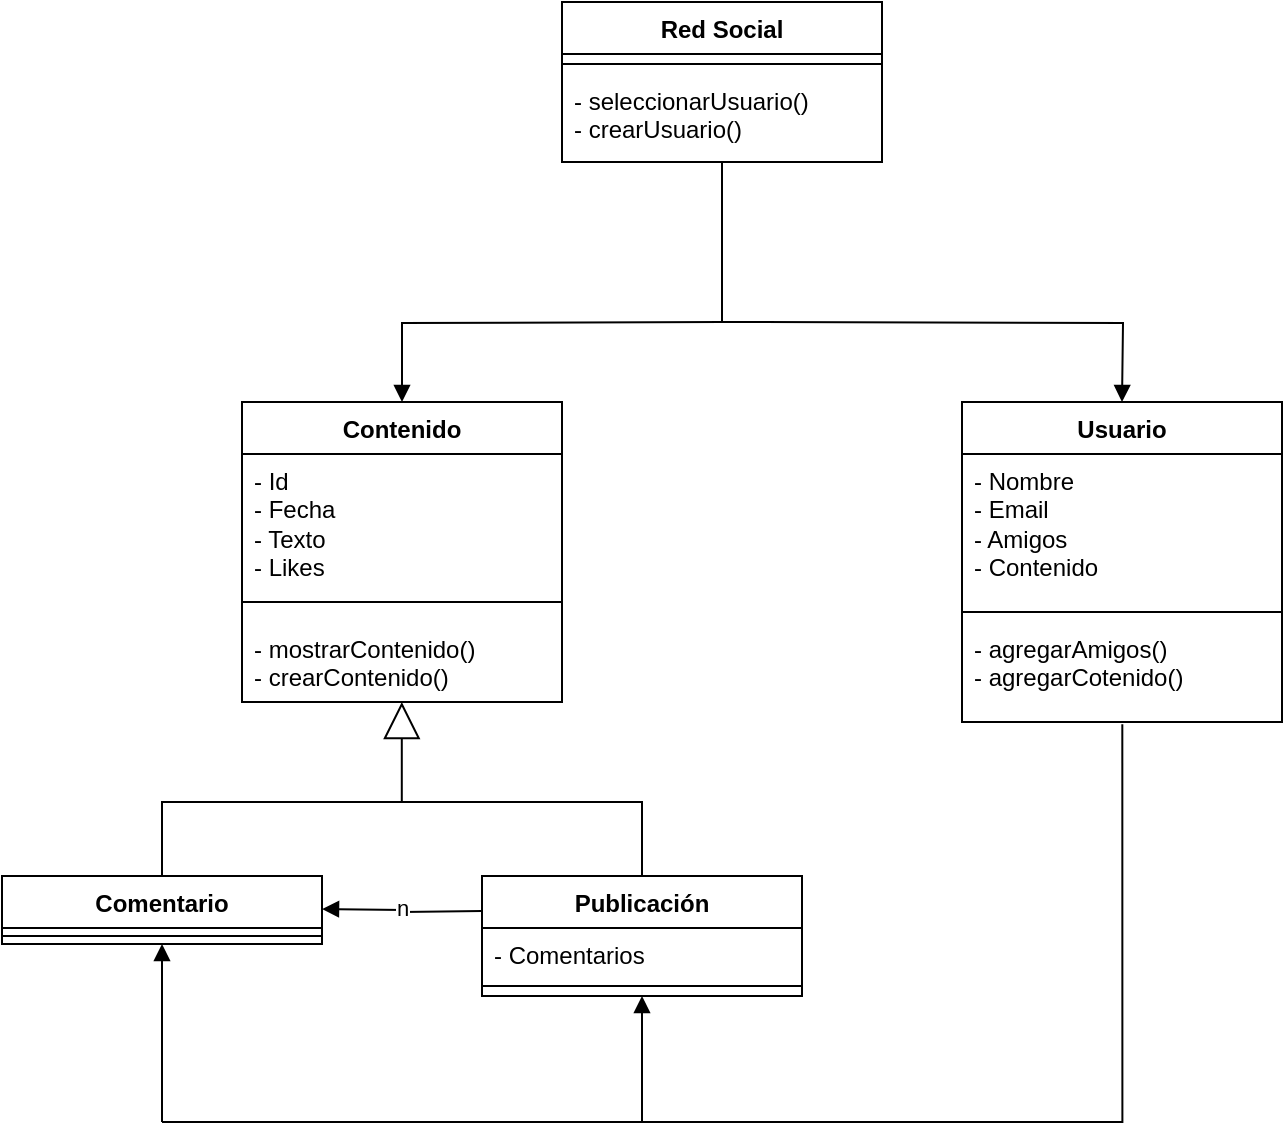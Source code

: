 <mxfile version="26.0.16">
  <diagram id="C5RBs43oDa-KdzZeNtuy" name="Page-1">
    <mxGraphModel dx="1050" dy="530" grid="1" gridSize="10" guides="1" tooltips="1" connect="1" arrows="1" fold="1" page="1" pageScale="1" pageWidth="827" pageHeight="1169" math="0" shadow="0">
      <root>
        <mxCell id="WIyWlLk6GJQsqaUBKTNV-0" />
        <mxCell id="WIyWlLk6GJQsqaUBKTNV-1" parent="WIyWlLk6GJQsqaUBKTNV-0" />
        <mxCell id="s699RsXedqeOyzz-GIu1-4" value="&lt;div&gt;Contenido&lt;/div&gt;&lt;div&gt;&lt;br&gt;&lt;/div&gt;" style="swimlane;fontStyle=1;align=center;verticalAlign=top;childLayout=stackLayout;horizontal=1;startSize=26;horizontalStack=0;resizeParent=1;resizeParentMax=0;resizeLast=0;collapsible=1;marginBottom=0;whiteSpace=wrap;html=1;" vertex="1" parent="WIyWlLk6GJQsqaUBKTNV-1">
          <mxGeometry x="200" y="280" width="160" height="150" as="geometry" />
        </mxCell>
        <mxCell id="s699RsXedqeOyzz-GIu1-5" value="&lt;div&gt;- Id&lt;/div&gt;&lt;div&gt;- Fecha&lt;/div&gt;&lt;div&gt;- Texto&lt;/div&gt;&lt;div&gt;- Likes&lt;/div&gt;" style="text;strokeColor=none;fillColor=none;align=left;verticalAlign=top;spacingLeft=4;spacingRight=4;overflow=hidden;rotatable=0;points=[[0,0.5],[1,0.5]];portConstraint=eastwest;whiteSpace=wrap;html=1;" vertex="1" parent="s699RsXedqeOyzz-GIu1-4">
          <mxGeometry y="26" width="160" height="64" as="geometry" />
        </mxCell>
        <mxCell id="s699RsXedqeOyzz-GIu1-6" value="" style="line;strokeWidth=1;fillColor=none;align=left;verticalAlign=middle;spacingTop=-1;spacingLeft=3;spacingRight=3;rotatable=0;labelPosition=right;points=[];portConstraint=eastwest;strokeColor=inherit;" vertex="1" parent="s699RsXedqeOyzz-GIu1-4">
          <mxGeometry y="90" width="160" height="20" as="geometry" />
        </mxCell>
        <mxCell id="s699RsXedqeOyzz-GIu1-74" value="&lt;div&gt;- mostrarContenido()&lt;/div&gt;&lt;div&gt;- crearContenido()&lt;/div&gt;" style="text;strokeColor=none;fillColor=none;align=left;verticalAlign=top;spacingLeft=4;spacingRight=4;overflow=hidden;rotatable=0;points=[[0,0.5],[1,0.5]];portConstraint=eastwest;whiteSpace=wrap;html=1;" vertex="1" parent="s699RsXedqeOyzz-GIu1-4">
          <mxGeometry y="110" width="160" height="40" as="geometry" />
        </mxCell>
        <mxCell id="s699RsXedqeOyzz-GIu1-16" value="Red Social" style="swimlane;fontStyle=1;align=center;verticalAlign=top;childLayout=stackLayout;horizontal=1;startSize=26;horizontalStack=0;resizeParent=1;resizeParentMax=0;resizeLast=0;collapsible=1;marginBottom=0;whiteSpace=wrap;html=1;" vertex="1" parent="WIyWlLk6GJQsqaUBKTNV-1">
          <mxGeometry x="360" y="80" width="160" height="80" as="geometry" />
        </mxCell>
        <mxCell id="s699RsXedqeOyzz-GIu1-18" value="" style="line;strokeWidth=1;fillColor=none;align=left;verticalAlign=middle;spacingTop=-1;spacingLeft=3;spacingRight=3;rotatable=0;labelPosition=right;points=[];portConstraint=eastwest;strokeColor=inherit;" vertex="1" parent="s699RsXedqeOyzz-GIu1-16">
          <mxGeometry y="26" width="160" height="10" as="geometry" />
        </mxCell>
        <mxCell id="s699RsXedqeOyzz-GIu1-69" value="&lt;div&gt;- seleccionarUsuario()&lt;/div&gt;&lt;div&gt;- crearUsuario()&lt;/div&gt;" style="text;strokeColor=none;fillColor=none;align=left;verticalAlign=top;spacingLeft=4;spacingRight=4;overflow=hidden;rotatable=0;points=[[0,0.5],[1,0.5]];portConstraint=eastwest;whiteSpace=wrap;html=1;" vertex="1" parent="s699RsXedqeOyzz-GIu1-16">
          <mxGeometry y="36" width="160" height="44" as="geometry" />
        </mxCell>
        <mxCell id="s699RsXedqeOyzz-GIu1-21" value="Usuario" style="swimlane;fontStyle=1;align=center;verticalAlign=top;childLayout=stackLayout;horizontal=1;startSize=26;horizontalStack=0;resizeParent=1;resizeParentMax=0;resizeLast=0;collapsible=1;marginBottom=0;whiteSpace=wrap;html=1;" vertex="1" parent="WIyWlLk6GJQsqaUBKTNV-1">
          <mxGeometry x="560" y="280" width="160" height="160" as="geometry" />
        </mxCell>
        <mxCell id="s699RsXedqeOyzz-GIu1-75" value="&lt;div&gt;- Nombre&lt;/div&gt;&lt;div&gt;- Email&lt;/div&gt;&lt;div&gt;- Amigos&lt;/div&gt;&lt;div&gt;- Contenido&lt;/div&gt;&lt;div&gt;&lt;br&gt;&lt;/div&gt;&lt;div&gt;&lt;br&gt;&lt;/div&gt;&lt;div&gt;- agregarAmigos()&lt;/div&gt;&lt;div&gt;&lt;br&gt;&lt;/div&gt;" style="text;strokeColor=none;fillColor=none;align=left;verticalAlign=top;spacingLeft=4;spacingRight=4;overflow=hidden;rotatable=0;points=[[0,0.5],[1,0.5]];portConstraint=eastwest;whiteSpace=wrap;html=1;" vertex="1" parent="s699RsXedqeOyzz-GIu1-21">
          <mxGeometry y="26" width="160" height="74" as="geometry" />
        </mxCell>
        <mxCell id="s699RsXedqeOyzz-GIu1-23" value="" style="line;strokeWidth=1;fillColor=none;align=left;verticalAlign=middle;spacingTop=-1;spacingLeft=3;spacingRight=3;rotatable=0;labelPosition=right;points=[];portConstraint=eastwest;strokeColor=inherit;" vertex="1" parent="s699RsXedqeOyzz-GIu1-21">
          <mxGeometry y="100" width="160" height="10" as="geometry" />
        </mxCell>
        <mxCell id="s699RsXedqeOyzz-GIu1-60" value="&lt;div&gt;- agregarAmigos()&lt;/div&gt;&lt;div&gt;- agregarCotenido()&lt;/div&gt;" style="text;strokeColor=none;fillColor=none;align=left;verticalAlign=top;spacingLeft=4;spacingRight=4;overflow=hidden;rotatable=0;points=[[0,0.5],[1,0.5]];portConstraint=eastwest;whiteSpace=wrap;html=1;" vertex="1" parent="s699RsXedqeOyzz-GIu1-21">
          <mxGeometry y="110" width="160" height="50" as="geometry" />
        </mxCell>
        <mxCell id="s699RsXedqeOyzz-GIu1-24" value="" style="endArrow=none;html=1;edgeStyle=orthogonalEdgeStyle;rounded=0;" edge="1" parent="WIyWlLk6GJQsqaUBKTNV-1" target="s699RsXedqeOyzz-GIu1-42">
          <mxGeometry relative="1" as="geometry">
            <mxPoint x="280" y="480" as="sourcePoint" />
            <mxPoint x="400" y="520" as="targetPoint" />
            <Array as="points">
              <mxPoint x="280" y="480" />
              <mxPoint x="400" y="480" />
            </Array>
          </mxGeometry>
        </mxCell>
        <mxCell id="s699RsXedqeOyzz-GIu1-27" value="" style="endArrow=none;html=1;edgeStyle=orthogonalEdgeStyle;rounded=0;exitX=0.5;exitY=0;exitDx=0;exitDy=0;" edge="1" parent="WIyWlLk6GJQsqaUBKTNV-1" source="s699RsXedqeOyzz-GIu1-39">
          <mxGeometry relative="1" as="geometry">
            <mxPoint x="160" y="480" as="sourcePoint" />
            <mxPoint x="280" y="480" as="targetPoint" />
            <Array as="points">
              <mxPoint x="160" y="480" />
              <mxPoint x="280" y="480" />
            </Array>
          </mxGeometry>
        </mxCell>
        <mxCell id="s699RsXedqeOyzz-GIu1-28" value="" style="endArrow=none;html=1;edgeStyle=orthogonalEdgeStyle;rounded=0;exitX=0.5;exitY=1;exitDx=0;exitDy=0;" edge="1" parent="WIyWlLk6GJQsqaUBKTNV-1" source="s699RsXedqeOyzz-GIu1-16">
          <mxGeometry relative="1" as="geometry">
            <mxPoint x="440" y="200" as="sourcePoint" />
            <mxPoint x="440" y="240" as="targetPoint" />
            <Array as="points" />
          </mxGeometry>
        </mxCell>
        <mxCell id="s699RsXedqeOyzz-GIu1-34" value="" style="endArrow=block;endFill=1;html=1;edgeStyle=orthogonalEdgeStyle;align=left;verticalAlign=top;rounded=0;entryX=0.5;entryY=0;entryDx=0;entryDy=0;" edge="1" parent="WIyWlLk6GJQsqaUBKTNV-1">
          <mxGeometry x="-1" y="-64" relative="1" as="geometry">
            <mxPoint x="440" y="240" as="sourcePoint" />
            <mxPoint x="640" y="280" as="targetPoint" />
            <mxPoint x="-40" y="-14" as="offset" />
          </mxGeometry>
        </mxCell>
        <mxCell id="s699RsXedqeOyzz-GIu1-36" value="" style="endArrow=block;endFill=1;html=1;edgeStyle=orthogonalEdgeStyle;align=left;verticalAlign=top;rounded=0;" edge="1" parent="WIyWlLk6GJQsqaUBKTNV-1" target="s699RsXedqeOyzz-GIu1-4">
          <mxGeometry x="-1" y="80" relative="1" as="geometry">
            <mxPoint x="440" y="240" as="sourcePoint" />
            <mxPoint x="570" y="250" as="targetPoint" />
            <mxPoint x="80" y="-80" as="offset" />
          </mxGeometry>
        </mxCell>
        <mxCell id="s699RsXedqeOyzz-GIu1-39" value="Comentario" style="swimlane;fontStyle=1;align=center;verticalAlign=top;childLayout=stackLayout;horizontal=1;startSize=26;horizontalStack=0;resizeParent=1;resizeParentMax=0;resizeLast=0;collapsible=1;marginBottom=0;whiteSpace=wrap;html=1;" vertex="1" parent="WIyWlLk6GJQsqaUBKTNV-1">
          <mxGeometry x="80" y="517" width="160" height="34" as="geometry" />
        </mxCell>
        <mxCell id="s699RsXedqeOyzz-GIu1-41" value="" style="line;strokeWidth=1;fillColor=none;align=left;verticalAlign=middle;spacingTop=-1;spacingLeft=3;spacingRight=3;rotatable=0;labelPosition=right;points=[];portConstraint=eastwest;strokeColor=inherit;" vertex="1" parent="s699RsXedqeOyzz-GIu1-39">
          <mxGeometry y="26" width="160" height="8" as="geometry" />
        </mxCell>
        <mxCell id="s699RsXedqeOyzz-GIu1-42" value="Publicación" style="swimlane;fontStyle=1;align=center;verticalAlign=top;childLayout=stackLayout;horizontal=1;startSize=26;horizontalStack=0;resizeParent=1;resizeParentMax=0;resizeLast=0;collapsible=1;marginBottom=0;whiteSpace=wrap;html=1;" vertex="1" parent="WIyWlLk6GJQsqaUBKTNV-1">
          <mxGeometry x="320" y="517" width="160" height="60" as="geometry" />
        </mxCell>
        <mxCell id="s699RsXedqeOyzz-GIu1-43" value="&lt;div&gt;- Comentarios&lt;/div&gt;" style="text;strokeColor=none;fillColor=none;align=left;verticalAlign=top;spacingLeft=4;spacingRight=4;overflow=hidden;rotatable=0;points=[[0,0.5],[1,0.5]];portConstraint=eastwest;whiteSpace=wrap;html=1;" vertex="1" parent="s699RsXedqeOyzz-GIu1-42">
          <mxGeometry y="26" width="160" height="24" as="geometry" />
        </mxCell>
        <mxCell id="s699RsXedqeOyzz-GIu1-44" value="" style="line;strokeWidth=1;fillColor=none;align=left;verticalAlign=middle;spacingTop=-1;spacingLeft=3;spacingRight=3;rotatable=0;labelPosition=right;points=[];portConstraint=eastwest;strokeColor=inherit;" vertex="1" parent="s699RsXedqeOyzz-GIu1-42">
          <mxGeometry y="50" width="160" height="10" as="geometry" />
        </mxCell>
        <mxCell id="s699RsXedqeOyzz-GIu1-68" value="" style="endArrow=block;endSize=16;endFill=0;html=1;rounded=0;entryX=0.5;entryY=1;entryDx=0;entryDy=0;" edge="1" parent="WIyWlLk6GJQsqaUBKTNV-1">
          <mxGeometry width="160" relative="1" as="geometry">
            <mxPoint x="279.9" y="450" as="sourcePoint" />
            <mxPoint x="279.9" y="430" as="targetPoint" />
            <Array as="points">
              <mxPoint x="279.9" y="480" />
            </Array>
          </mxGeometry>
        </mxCell>
        <mxCell id="s699RsXedqeOyzz-GIu1-78" value="" style="endArrow=none;html=1;edgeStyle=orthogonalEdgeStyle;rounded=0;exitX=0.501;exitY=1.023;exitDx=0;exitDy=0;exitPerimeter=0;" edge="1" parent="WIyWlLk6GJQsqaUBKTNV-1" source="s699RsXedqeOyzz-GIu1-60">
          <mxGeometry relative="1" as="geometry">
            <mxPoint x="630" y="510" as="sourcePoint" />
            <mxPoint x="160" y="640" as="targetPoint" />
            <Array as="points">
              <mxPoint x="640" y="640" />
              <mxPoint x="160" y="640" />
            </Array>
          </mxGeometry>
        </mxCell>
        <mxCell id="s699RsXedqeOyzz-GIu1-81" value="" style="endArrow=block;endFill=1;html=1;edgeStyle=orthogonalEdgeStyle;align=left;verticalAlign=top;rounded=0;entryX=0.5;entryY=1;entryDx=0;entryDy=0;" edge="1" parent="WIyWlLk6GJQsqaUBKTNV-1" target="s699RsXedqeOyzz-GIu1-39">
          <mxGeometry x="-1" relative="1" as="geometry">
            <mxPoint x="160" y="640" as="sourcePoint" />
            <mxPoint x="540" y="520" as="targetPoint" />
            <Array as="points">
              <mxPoint x="160" y="600" />
              <mxPoint x="160" y="600" />
            </Array>
          </mxGeometry>
        </mxCell>
        <mxCell id="s699RsXedqeOyzz-GIu1-84" value="" style="endArrow=block;endFill=1;html=1;edgeStyle=orthogonalEdgeStyle;align=left;verticalAlign=top;rounded=0;entryX=0.5;entryY=1;entryDx=0;entryDy=0;" edge="1" parent="WIyWlLk6GJQsqaUBKTNV-1" target="s699RsXedqeOyzz-GIu1-42">
          <mxGeometry x="-1" relative="1" as="geometry">
            <mxPoint x="400" y="640" as="sourcePoint" />
            <mxPoint x="170" y="561" as="targetPoint" />
            <Array as="points">
              <mxPoint x="400" y="610" />
              <mxPoint x="400" y="610" />
            </Array>
          </mxGeometry>
        </mxCell>
        <mxCell id="s699RsXedqeOyzz-GIu1-85" value="" style="endArrow=block;endFill=1;html=1;edgeStyle=orthogonalEdgeStyle;align=left;verticalAlign=top;rounded=0;exitX=0;exitY=0.25;exitDx=0;exitDy=0;" edge="1" parent="WIyWlLk6GJQsqaUBKTNV-1">
          <mxGeometry x="-1" relative="1" as="geometry">
            <mxPoint x="320" y="534.5" as="sourcePoint" />
            <mxPoint x="240" y="533.5" as="targetPoint" />
          </mxGeometry>
        </mxCell>
        <mxCell id="s699RsXedqeOyzz-GIu1-87" value="n" style="edgeLabel;html=1;align=center;verticalAlign=middle;resizable=0;points=[];" vertex="1" connectable="0" parent="s699RsXedqeOyzz-GIu1-85">
          <mxGeometry x="-0.019" y="2" relative="1" as="geometry">
            <mxPoint x="1" y="-2" as="offset" />
          </mxGeometry>
        </mxCell>
      </root>
    </mxGraphModel>
  </diagram>
</mxfile>
